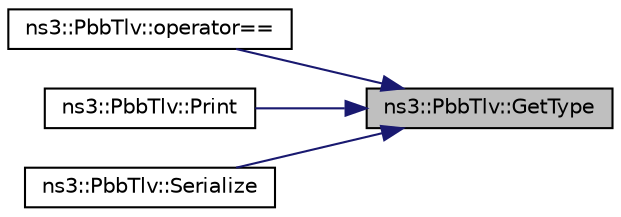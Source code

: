 digraph "ns3::PbbTlv::GetType"
{
 // LATEX_PDF_SIZE
  edge [fontname="Helvetica",fontsize="10",labelfontname="Helvetica",labelfontsize="10"];
  node [fontname="Helvetica",fontsize="10",shape=record];
  rankdir="RL";
  Node1 [label="ns3::PbbTlv::GetType",height=0.2,width=0.4,color="black", fillcolor="grey75", style="filled", fontcolor="black",tooltip=" "];
  Node1 -> Node2 [dir="back",color="midnightblue",fontsize="10",style="solid",fontname="Helvetica"];
  Node2 [label="ns3::PbbTlv::operator==",height=0.2,width=0.4,color="black", fillcolor="white", style="filled",URL="$classns3_1_1_pbb_tlv.html#a6ae67138560529846602d79cd75081b5",tooltip="Equality operator for PbbTlv."];
  Node1 -> Node3 [dir="back",color="midnightblue",fontsize="10",style="solid",fontname="Helvetica"];
  Node3 [label="ns3::PbbTlv::Print",height=0.2,width=0.4,color="black", fillcolor="white", style="filled",URL="$classns3_1_1_pbb_tlv.html#ae4fd884363190b9e59d4b489bf907630",tooltip="Pretty-prints the contents of this TLV, with specified indentation."];
  Node1 -> Node4 [dir="back",color="midnightblue",fontsize="10",style="solid",fontname="Helvetica"];
  Node4 [label="ns3::PbbTlv::Serialize",height=0.2,width=0.4,color="black", fillcolor="white", style="filled",URL="$classns3_1_1_pbb_tlv.html#a6bc1c7acb0a5ccd51e616d5c231587c1",tooltip="Serializes this TLV into the specified buffer."];
}
